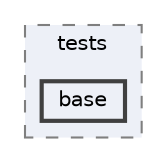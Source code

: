 digraph "env/lib/python3.12/site-packages/pandas/tests/base"
{
 // LATEX_PDF_SIZE
  bgcolor="transparent";
  edge [fontname=Helvetica,fontsize=10,labelfontname=Helvetica,labelfontsize=10];
  node [fontname=Helvetica,fontsize=10,shape=box,height=0.2,width=0.4];
  compound=true
  subgraph clusterdir_91871cae130114fea1adc38d91e4f59c {
    graph [ bgcolor="#edf0f7", pencolor="grey50", label="tests", fontname=Helvetica,fontsize=10 style="filled,dashed", URL="dir_91871cae130114fea1adc38d91e4f59c.html",tooltip=""]
  dir_98dfb176ed4eb6c4af30d5c8f01d084b [label="base", fillcolor="#edf0f7", color="grey25", style="filled,bold", URL="dir_98dfb176ed4eb6c4af30d5c8f01d084b.html",tooltip=""];
  }
}
